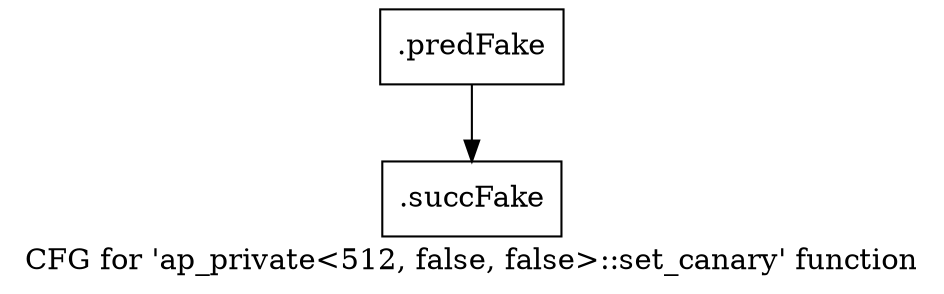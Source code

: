 digraph "CFG for 'ap_private\<512, false, false\>::set_canary' function" {
	label="CFG for 'ap_private\<512, false, false\>::set_canary' function";

	Node0x576d8b0 [shape=record,filename="",linenumber="",label="{.predFake}"];
	Node0x576d8b0 -> Node0x6088770[ callList="" memoryops="" filename="/mnt/xilinx/Vitis_HLS/2021.2/include/etc/ap_private.h" execusionnum="1168"];
	Node0x6088770 [shape=record,filename="/mnt/xilinx/Vitis_HLS/2021.2/include/etc/ap_private.h",linenumber="3252",label="{.succFake}"];
}
